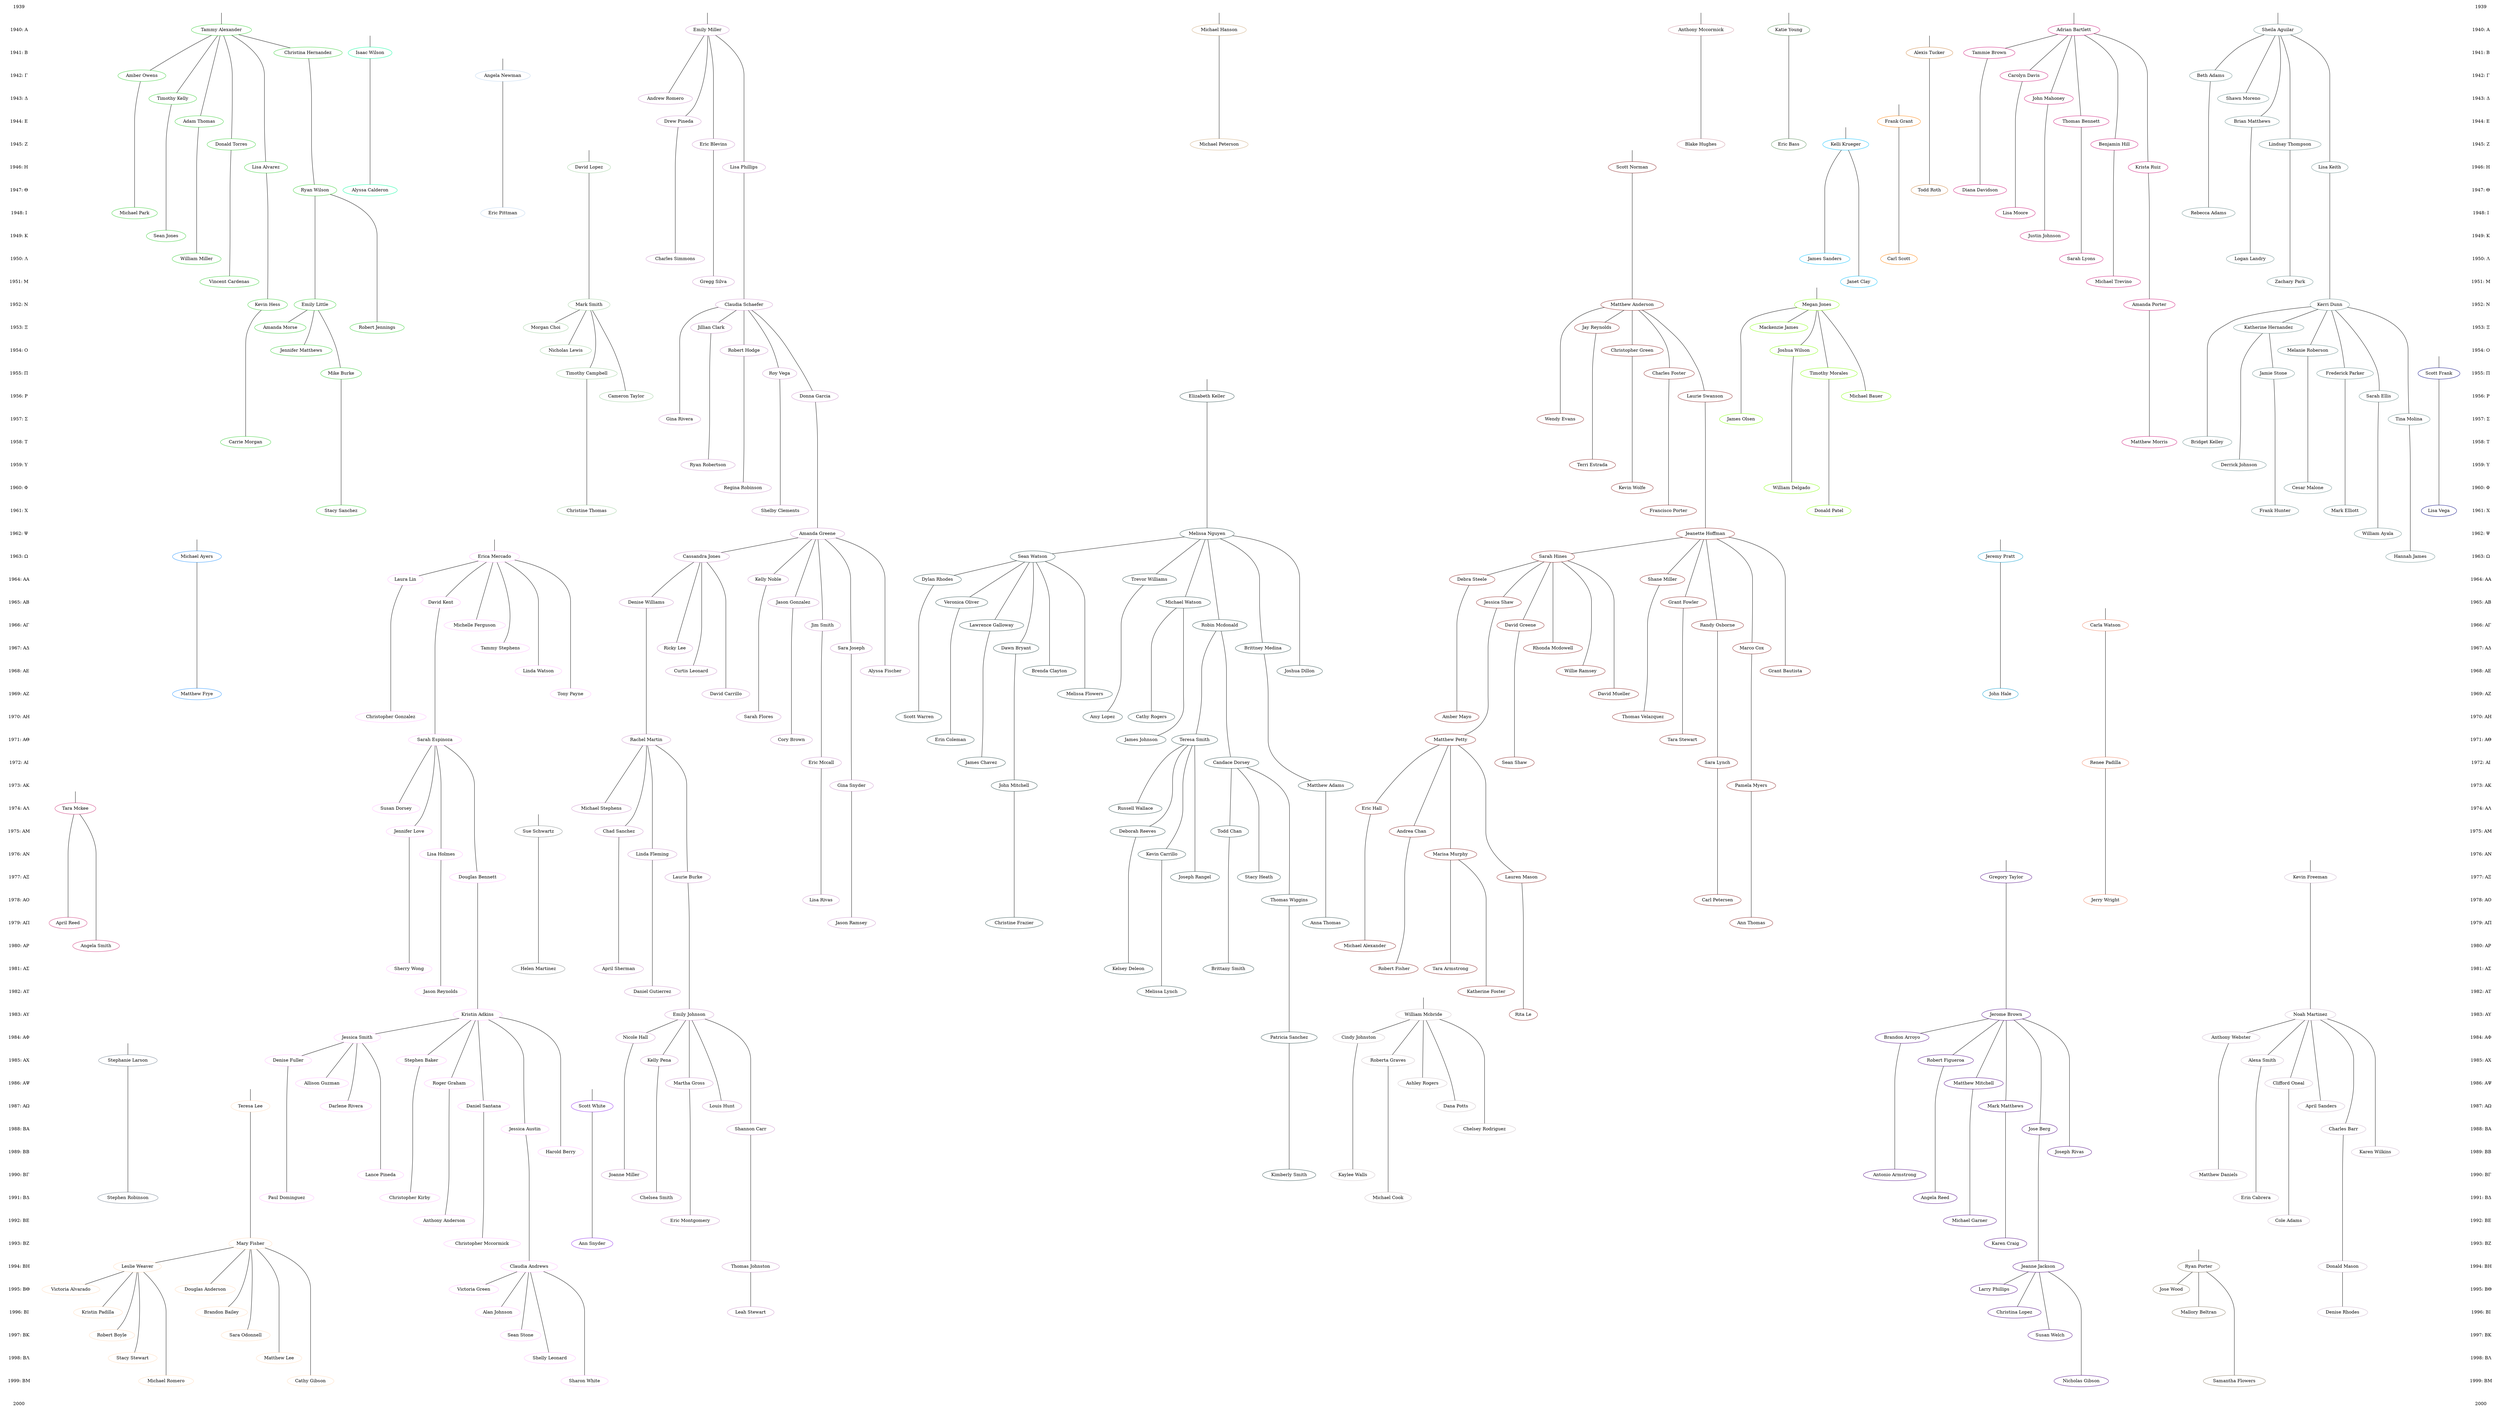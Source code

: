 digraph "family_tree" {
    edge [arrowhead="none"];
    subgraph "datesL" {
        node [color="none"];
        edge [style="invis"];
        "1939L" [label="1939"];
        "1940: ΑL" [label="1940: Α"];
        "1941: ΒL" [label="1941: Β"];
        "1942: ΓL" [label="1942: Γ"];
        "1943: ΔL" [label="1943: Δ"];
        "1944: ΕL" [label="1944: Ε"];
        "1945: ΖL" [label="1945: Ζ"];
        "1946: ΗL" [label="1946: Η"];
        "1947: ΘL" [label="1947: Θ"];
        "1948: ΙL" [label="1948: Ι"];
        "1949: ΚL" [label="1949: Κ"];
        "1950: ΛL" [label="1950: Λ"];
        "1951: ΜL" [label="1951: Μ"];
        "1952: ΝL" [label="1952: Ν"];
        "1953: ΞL" [label="1953: Ξ"];
        "1954: ΟL" [label="1954: Ο"];
        "1955: ΠL" [label="1955: Π"];
        "1956: ΡL" [label="1956: Ρ"];
        "1957: ΣL" [label="1957: Σ"];
        "1958: ΤL" [label="1958: Τ"];
        "1959: ΥL" [label="1959: Υ"];
        "1960: ΦL" [label="1960: Φ"];
        "1961: ΧL" [label="1961: Χ"];
        "1962: ΨL" [label="1962: Ψ"];
        "1963: ΩL" [label="1963: Ω"];
        "1964: ΑΑL" [label="1964: ΑΑ"];
        "1965: ΑΒL" [label="1965: ΑΒ"];
        "1966: ΑΓL" [label="1966: ΑΓ"];
        "1967: ΑΔL" [label="1967: ΑΔ"];
        "1968: ΑΕL" [label="1968: ΑΕ"];
        "1969: ΑΖL" [label="1969: ΑΖ"];
        "1970: ΑΗL" [label="1970: ΑΗ"];
        "1971: ΑΘL" [label="1971: ΑΘ"];
        "1972: ΑΙL" [label="1972: ΑΙ"];
        "1973: ΑΚL" [label="1973: ΑΚ"];
        "1974: ΑΛL" [label="1974: ΑΛ"];
        "1975: ΑΜL" [label="1975: ΑΜ"];
        "1976: ΑΝL" [label="1976: ΑΝ"];
        "1977: ΑΞL" [label="1977: ΑΞ"];
        "1978: ΑΟL" [label="1978: ΑΟ"];
        "1979: ΑΠL" [label="1979: ΑΠ"];
        "1980: ΑΡL" [label="1980: ΑΡ"];
        "1981: ΑΣL" [label="1981: ΑΣ"];
        "1982: ΑΤL" [label="1982: ΑΤ"];
        "1983: ΑΥL" [label="1983: ΑΥ"];
        "1984: ΑΦL" [label="1984: ΑΦ"];
        "1985: ΑΧL" [label="1985: ΑΧ"];
        "1986: ΑΨL" [label="1986: ΑΨ"];
        "1987: ΑΩL" [label="1987: ΑΩ"];
        "1988: ΒΑL" [label="1988: ΒΑ"];
        "1989: ΒΒL" [label="1989: ΒΒ"];
        "1990: ΒΓL" [label="1990: ΒΓ"];
        "1991: ΒΔL" [label="1991: ΒΔ"];
        "1992: ΒΕL" [label="1992: ΒΕ"];
        "1993: ΒΖL" [label="1993: ΒΖ"];
        "1994: ΒΗL" [label="1994: ΒΗ"];
        "1995: ΒΘL" [label="1995: ΒΘ"];
        "1996: ΒΙL" [label="1996: ΒΙ"];
        "1997: ΒΚL" [label="1997: ΒΚ"];
        "1998: ΒΛL" [label="1998: ΒΛ"];
        "1999: ΒΜL" [label="1999: ΒΜ"];
        "2000L" [label="2000"];
        "1939L" -> "1940: ΑL";
        "1940: ΑL" -> "1941: ΒL";
        "1941: ΒL" -> "1942: ΓL";
        "1942: ΓL" -> "1943: ΔL";
        "1943: ΔL" -> "1944: ΕL";
        "1944: ΕL" -> "1945: ΖL";
        "1945: ΖL" -> "1946: ΗL";
        "1946: ΗL" -> "1947: ΘL";
        "1947: ΘL" -> "1948: ΙL";
        "1948: ΙL" -> "1949: ΚL";
        "1949: ΚL" -> "1950: ΛL";
        "1950: ΛL" -> "1951: ΜL";
        "1951: ΜL" -> "1952: ΝL";
        "1952: ΝL" -> "1953: ΞL";
        "1953: ΞL" -> "1954: ΟL";
        "1954: ΟL" -> "1955: ΠL";
        "1955: ΠL" -> "1956: ΡL";
        "1956: ΡL" -> "1957: ΣL";
        "1957: ΣL" -> "1958: ΤL";
        "1958: ΤL" -> "1959: ΥL";
        "1959: ΥL" -> "1960: ΦL";
        "1960: ΦL" -> "1961: ΧL";
        "1961: ΧL" -> "1962: ΨL";
        "1962: ΨL" -> "1963: ΩL";
        "1963: ΩL" -> "1964: ΑΑL";
        "1964: ΑΑL" -> "1965: ΑΒL";
        "1965: ΑΒL" -> "1966: ΑΓL";
        "1966: ΑΓL" -> "1967: ΑΔL";
        "1967: ΑΔL" -> "1968: ΑΕL";
        "1968: ΑΕL" -> "1969: ΑΖL";
        "1969: ΑΖL" -> "1970: ΑΗL";
        "1970: ΑΗL" -> "1971: ΑΘL";
        "1971: ΑΘL" -> "1972: ΑΙL";
        "1972: ΑΙL" -> "1973: ΑΚL";
        "1973: ΑΚL" -> "1974: ΑΛL";
        "1974: ΑΛL" -> "1975: ΑΜL";
        "1975: ΑΜL" -> "1976: ΑΝL";
        "1976: ΑΝL" -> "1977: ΑΞL";
        "1977: ΑΞL" -> "1978: ΑΟL";
        "1978: ΑΟL" -> "1979: ΑΠL";
        "1979: ΑΠL" -> "1980: ΑΡL";
        "1980: ΑΡL" -> "1981: ΑΣL";
        "1981: ΑΣL" -> "1982: ΑΤL";
        "1982: ΑΤL" -> "1983: ΑΥL";
        "1983: ΑΥL" -> "1984: ΑΦL";
        "1984: ΑΦL" -> "1985: ΑΧL";
        "1985: ΑΧL" -> "1986: ΑΨL";
        "1986: ΑΨL" -> "1987: ΑΩL";
        "1987: ΑΩL" -> "1988: ΒΑL";
        "1988: ΒΑL" -> "1989: ΒΒL";
        "1989: ΒΒL" -> "1990: ΒΓL";
        "1990: ΒΓL" -> "1991: ΒΔL";
        "1991: ΒΔL" -> "1992: ΒΕL";
        "1992: ΒΕL" -> "1993: ΒΖL";
        "1993: ΒΖL" -> "1994: ΒΗL";
        "1994: ΒΗL" -> "1995: ΒΘL";
        "1995: ΒΘL" -> "1996: ΒΙL";
        "1996: ΒΙL" -> "1997: ΒΚL";
        "1997: ΒΚL" -> "1998: ΒΛL";
        "1998: ΒΛL" -> "1999: ΒΜL";
        "1999: ΒΜL" -> "2000L";
    }
    subgraph "members" {
        "206" [color="violetred3",label="Tara Mckee"];
        "206 Parent" [style="invis"];
        "238" [color="violetred3",label="April Reed"];
        "240" [color="violetred3",label="Angela Smith"];
        "271" [color="slategray",label="Stephanie Larson"];
        "271 Parent" [style="invis"];
        "310" [color="slategray",label="Stephen Robinson"];
        "285" [color="peachpuff",label="Teresa Lee"];
        "285 Parent" [style="invis"];
        "320" [color="peachpuff",label="Mary Fisher"];
        "321" [color="peachpuff",label="Leslie Weaver"];
        "328" [color="peachpuff",label="Douglas Anderson"];
        "329" [color="peachpuff",label="Victoria Alvarado"];
        "335" [color="peachpuff",label="Brandon Bailey"];
        "336" [color="peachpuff",label="Kristin Padilla"];
        "342" [color="peachpuff",label="Sara Odonnell"];
        "343" [color="peachpuff",label="Robert Boyle"];
        "346" [color="peachpuff",label="Matthew Lee"];
        "347" [color="peachpuff",label="Stacy Stewart"];
        "352" [color="peachpuff",label="Cathy Gibson"];
        "353" [color="peachpuff",label="Michael Romero"];
        "1" [color="limegreen",label="Tammy Alexander"];
        "1 Parent" [style="invis"];
        "105" [color="limegreen",label="Carrie Morgan"];
        "12" [color="limegreen",label="Amber Owens"];
        "125" [color="limegreen",label="Stacy Sanchez"];
        "16" [color="limegreen",label="Timothy Kelly"];
        "20" [color="limegreen",label="Adam Thomas"];
        "26" [color="limegreen",label="Donald Torres"];
        "33" [color="limegreen",label="Lisa Alvarez"];
        "39" [color="limegreen",label="Ryan Wilson"];
        "43" [color="limegreen",label="Michael Park"];
        "48" [color="limegreen",label="Sean Jones"];
        "51" [color="limegreen",label="William Miller"];
        "58" [color="limegreen",label="Vincent Cardenas"];
        "62" [color="limegreen",label="Kevin Hess"];
        "69" [color="limegreen",label="Emily Little"];
        "75" [color="limegreen",label="Amanda Morse"];
        "76" [color="limegreen",label="Robert Jennings"];
        "8" [color="limegreen",label="Christina Hernandez"];
        "82" [color="limegreen",label="Jennifer Matthews"];
        "90" [color="limegreen",label="Mike Burke"];
        "136" [color="dodgerblue1",label="Michael Ayers"];
        "136 Parent" [style="invis"];
        "178" [color="dodgerblue1",label="Matthew Frye"];
        "40" [color="mediumspringgreen",label="Alyssa Calderon"];
        "9" [color="mediumspringgreen",label="Isaac Wilson"];
        "9 Parent" [style="invis"];
        "15" [color="slategray2",label="Angela Newman"];
        "15 Parent" [style="invis"];
        "46" [color="slategray2",label="Eric Pittman"];
        "133" [color="plum1",label="Erica Mercado"];
        "133 Parent" [style="invis"];
        "143" [color="plum1",label="Laura Lin"];
        "149" [color="plum1",label="David Kent"];
        "157" [color="plum1",label="Michelle Ferguson"];
        "163" [color="plum1",label="Tammy Stephens"];
        "171" [color="plum1",label="Linda Watson"];
        "175" [color="plum1",label="Tony Payne"];
        "185" [color="plum1",label="Christopher Gonzalez"];
        "193" [color="plum1",label="Sarah Espinoza"];
        "208" [color="plum1",label="Susan Dorsey"];
        "212" [color="plum1",label="Jennifer Love"];
        "218" [color="plum1",label="Lisa Holmes"];
        "222" [color="plum1",label="Douglas Bennett"];
        "244" [color="plum1",label="Sherry Wong"];
        "252" [color="plum1",label="Jason Reynolds"];
        "256" [color="plum1",label="Kristin Adkins"];
        "261" [color="plum1",label="Jessica Smith"];
        "267" [color="plum1",label="Stephen Baker"];
        "273" [color="plum1",label="Denise Fuller"];
        "275" [color="plum1",label="Roger Graham"];
        "280" [color="plum1",label="Allison Guzman"];
        "283" [color="plum1",label="Daniel Santana"];
        "289" [color="plum1",label="Darlene Rivera"];
        "290" [color="plum1",label="Jessica Austin"];
        "297" [color="plum1",label="Harold Berry"];
        "300" [color="plum1",label="Lance Pineda"];
        "306" [color="plum1",label="Christopher Kirby"];
        "312" [color="plum1",label="Paul Dominguez"];
        "313" [color="plum1",label="Anthony Anderson"];
        "318" [color="plum1",label="Christopher Mccormick"];
        "322" [color="plum1",label="Claudia Andrews"];
        "330" [color="plum1",label="Victoria Green"];
        "337" [color="plum1",label="Alan Johnson"];
        "344" [color="plum1",label="Sean Stone"];
        "350" [color="plum1",label="Shelly Leonard"];
        "354" [color="plum1",label="Sharon White"];
        "216" [color="azure4",label="Sue Schwartz"];
        "216 Parent" [style="invis"];
        "249" [color="azure4",label="Helen Martinez"];
        "282" [color="purple2",label="Scott White"];
        "282 Parent" [style="invis"];
        "317" [color="purple2",label="Ann Snyder"];
        "124" [color="darkseagreen3",label="Christine Thomas"];
        "38" [color="darkseagreen3",label="David Lopez"];
        "38 Parent" [style="invis"];
        "68" [color="darkseagreen3",label="Mark Smith"];
        "74" [color="darkseagreen3",label="Morgan Choi"];
        "81" [color="darkseagreen3",label="Nicholas Lewis"];
        "89" [color="darkseagreen3",label="Timothy Campbell"];
        "97" [color="darkseagreen3",label="Cameron Taylor"];
        "101" [color="plum3",label="Gina Rivera"];
        "114" [color="plum3",label="Ryan Robertson"];
        "117" [color="plum3",label="Regina Robinson"];
        "122" [color="plum3",label="Shelby Clements"];
        "130" [color="plum3",label="Amanda Greene"];
        "134" [color="plum3",label="Cassandra Jones"];
        "140" [color="plum3",label="Kelly Noble"];
        "146" [color="plum3",label="Jason Gonzalez"];
        "150" [color="plum3",label="Denise Williams"];
        "154" [color="plum3",label="Jim Smith"];
        "160" [color="plum3",label="Sara Joseph"];
        "164" [color="plum3",label="Ricky Lee"];
        "168" [color="plum3",label="Alyssa Fischer"];
        "172" [color="plum3",label="Curtis Leonard"];
        "176" [color="plum3",label="David Carrillo"];
        "182" [color="plum3",label="Sarah Flores"];
        "19" [color="plum3",label="Andrew Romero"];
        "190" [color="plum3",label="Cory Brown"];
        "194" [color="plum3",label="Rachel Martin"];
        "199" [color="plum3",label="Eric Mccall"];
        "204" [color="plum3",label="Gina Snyder"];
        "209" [color="plum3",label="Michael Stephens"];
        "213" [color="plum3",label="Chad Sanchez"];
        "219" [color="plum3",label="Linda Fleming"];
        "225" [color="plum3",label="Laurie Burke"];
        "232" [color="plum3",label="Lisa Rivas"];
        "236" [color="plum3",label="Jason Ramsey"];
        "24" [color="plum3",label="Drew Pineda"];
        "245" [color="plum3",label="April Sherman"];
        "253" [color="plum3",label="Daniel Gutierrez"];
        "259" [color="plum3",label="Emily Johnson"];
        "264" [color="plum3",label="Nicole Hall"];
        "270" [color="plum3",label="Kelly Pena"];
        "278" [color="plum3",label="Martha Gross"];
        "287" [color="plum3",label="Louis Hunt"];
        "29" [color="plum3",label="Eric Blevins"];
        "293" [color="plum3",label="Shannon Carr"];
        "303" [color="plum3",label="Joanne Miller"];
        "309" [color="plum3",label="Chelsea Smith"];
        "316" [color="plum3",label="Eric Montgomery"];
        "326" [color="plum3",label="Thomas Johnston"];
        "341" [color="plum3",label="Leah Stewart"];
        "37" [color="plum3",label="Lisa Phillips"];
        "4" [color="plum3",label="Emily Miller"];
        "4 Parent" [style="invis"];
        "55" [color="plum3",label="Charles Simmons"];
        "61" [color="plum3",label="Gregg Silva"];
        "66" [color="plum3",label="Claudia Schaefer"];
        "72" [color="plum3",label="Jillian Clark"];
        "79" [color="plum3",label="Robert Hodge"];
        "87" [color="plum3",label="Roy Vega"];
        "95" [color="plum3",label="Donna Garcia"];
        "128" [color="darkslategray",label="Melissa Nguyen"];
        "131" [color="darkslategray",label="Sean Watson"];
        "138" [color="darkslategray",label="Trevor Williams"];
        "141" [color="darkslategray",label="Dylan Rhodes"];
        "144" [color="darkslategray",label="Michael Watson"];
        "147" [color="darkslategray",label="Veronica Oliver"];
        "151" [color="darkslategray",label="Robin Mcdonald"];
        "155" [color="darkslategray",label="Lawrence Galloway"];
        "158" [color="darkslategray",label="Brittney Medina"];
        "161" [color="darkslategray",label="Dawn Bryant"];
        "165" [color="darkslategray",label="Joshua Dillon"];
        "169" [color="darkslategray",label="Brenda Clayton"];
        "173" [color="darkslategray",label="Melissa Flowers"];
        "180" [color="darkslategray",label="Amy Lopez"];
        "183" [color="darkslategray",label="Scott Warren"];
        "186" [color="darkslategray",label="Cathy Rogers"];
        "188" [color="darkslategray",label="James Johnson"];
        "191" [color="darkslategray",label="Erin Coleman"];
        "195" [color="darkslategray",label="Teresa Smith"];
        "196" [color="darkslategray",label="Candace Dorsey"];
        "200" [color="darkslategray",label="James Chavez"];
        "202" [color="darkslategray",label="Matthew Adams"];
        "205" [color="darkslategray",label="John Mitchell"];
        "210" [color="darkslategray",label="Russell Wallace"];
        "214" [color="darkslategray",label="Deborah Reeves"];
        "215" [color="darkslategray",label="Todd Chan"];
        "220" [color="darkslategray",label="Kevin Carrillo"];
        "226" [color="darkslategray",label="Joseph Rangel"];
        "227" [color="darkslategray",label="Stacy Heath"];
        "228" [color="darkslategray",label="Thomas Wiggins"];
        "233" [color="darkslategray",label="Anna Thomas"];
        "237" [color="darkslategray",label="Christine Frazier"];
        "246" [color="darkslategray",label="Kelsey Deleon"];
        "248" [color="darkslategray",label="Brittany Smith"];
        "254" [color="darkslategray",label="Melissa Lynch"];
        "266" [color="darkslategray",label="Patricia Sanchez"];
        "305" [color="darkslategray",label="Kimberly Smith"];
        "93" [color="darkslategray",label="Elizabeth Keller"];
        "93 Parent" [style="invis"];
        "260" [color="lavenderblush3",label="William Mcbride"];
        "260 Parent" [style="invis"];
        "265" [color="lavenderblush3",label="Cindy Johnston"];
        "272" [color="lavenderblush3",label="Roberta Graves"];
        "279" [color="lavenderblush3",label="Ashley Rogers"];
        "288" [color="lavenderblush3",label="Dana Potts"];
        "295" [color="lavenderblush3",label="Chelsey Rodriguez"];
        "304" [color="lavenderblush3",label="Kaylee Walls"];
        "311" [color="lavenderblush3",label="Michael Cook"];
        "32" [color="burlywood3",label="Michael Peterson"];
        "7" [color="burlywood3",label="Michael Hanson"];
        "7 Parent" [style="invis"];
        "100" [color="brown4",label="Wendy Evans"];
        "112" [color="brown4",label="Terri Estrada"];
        "116" [color="brown4",label="Kevin Wolfe"];
        "121" [color="brown4",label="Francisco Porter"];
        "129" [color="brown4",label="Jeanette Hoffman"];
        "132" [color="brown4",label="Sarah Hines"];
        "139" [color="brown4",label="Shane Miller"];
        "142" [color="brown4",label="Debra Steele"];
        "145" [color="brown4",label="Grant Fowler"];
        "148" [color="brown4",label="Jessica Shaw"];
        "153" [color="brown4",label="Randy Osborne"];
        "156" [color="brown4",label="David Greene"];
        "159" [color="brown4",label="Marco Cox"];
        "162" [color="brown4",label="Rhonda Mcdowell"];
        "166" [color="brown4",label="Grant Bautista"];
        "170" [color="brown4",label="Willie Ramsey"];
        "174" [color="brown4",label="David Mueller"];
        "181" [color="brown4",label="Thomas Velazquez"];
        "184" [color="brown4",label="Amber Mayo"];
        "189" [color="brown4",label="Tara Stewart"];
        "192" [color="brown4",label="Matthew Petty"];
        "198" [color="brown4",label="Sara Lynch"];
        "201" [color="brown4",label="Sean Shaw"];
        "203" [color="brown4",label="Pamela Myers"];
        "207" [color="brown4",label="Eric Hall"];
        "211" [color="brown4",label="Andrea Chan"];
        "217" [color="brown4",label="Marisa Murphy"];
        "221" [color="brown4",label="Lauren Mason"];
        "231" [color="brown4",label="Carl Petersen"];
        "235" [color="brown4",label="Ann Thomas"];
        "241" [color="brown4",label="Michael Alexander"];
        "243" [color="brown4",label="Robert Fisher"];
        "250" [color="brown4",label="Tara Armstrong"];
        "251" [color="brown4",label="Katherine Foster"];
        "255" [color="brown4",label="Rita Le"];
        "36" [color="brown4",label="Scott Norman"];
        "36 Parent" [style="invis"];
        "65" [color="brown4",label="Matthew Anderson"];
        "71" [color="brown4",label="Jay Reynolds"];
        "78" [color="brown4",label="Christopher Green"];
        "86" [color="brown4",label="Charles Foster"];
        "94" [color="brown4",label="Laurie Swanson"];
        "103" [color="chartreuse1",label="James Olsen"];
        "118" [color="chartreuse1",label="William Delgado"];
        "123" [color="chartreuse1",label="Donald Patel"];
        "67" [color="chartreuse1",label="Megan Jones"];
        "67 Parent" [style="invis"];
        "73" [color="chartreuse1",label="Mackenzie James"];
        "80" [color="chartreuse1",label="Joshua Wilson"];
        "88" [color="chartreuse1",label="Timothy Morales"];
        "96" [color="chartreuse1",label="Michael Bauer"];
        "31" [color="pink3",label="Blake Hughes"];
        "6" [color="pink3",label="Anthony Mccormick"];
        "6 Parent" [style="invis"];
        "223" [color="indigo",label="Gregory Taylor"];
        "223 Parent" [style="invis"];
        "257" [color="indigo",label="Jerome Brown"];
        "262" [color="indigo",label="Brandon Arroyo"];
        "268" [color="indigo",label="Robert Figueroa"];
        "276" [color="indigo",label="Matthew Mitchell"];
        "284" [color="indigo",label="Mark Matthews"];
        "291" [color="indigo",label="Jose Berg"];
        "298" [color="indigo",label="Joseph Rivas"];
        "301" [color="indigo",label="Antonio Armstrong"];
        "307" [color="indigo",label="Angela Reed"];
        "314" [color="indigo",label="Michael Garner"];
        "319" [color="indigo",label="Karen Craig"];
        "323" [color="indigo",label="Jeanne Jackson"];
        "331" [color="indigo",label="Larry Phillips"];
        "338" [color="indigo",label="Christina Lopez"];
        "345" [color="indigo",label="Susan Welch"];
        "355" [color="indigo",label="Nicholas Gibson"];
        "30" [color="palegreen4",label="Eric Bass"];
        "5" [color="palegreen4",label="Katie Young"];
        "5 Parent" [style="invis"];
        "25" [color="deepskyblue1",label="Kelli Krueger"];
        "25 Parent" [style="invis"];
        "56" [color="deepskyblue1",label="James Sanders"];
        "57" [color="deepskyblue1",label="Janet Clay"];
        "23" [color="darkorange1",label="Frank Grant"];
        "23 Parent" [style="invis"];
        "54" [color="darkorange1",label="Carl Scott"];
        "10" [color="tan3",label="Alexis Tucker"];
        "10 Parent" [style="invis"];
        "41" [color="tan3",label="Todd Roth"];
        "106" [color="deeppink3",label="Matthew Morris"];
        "11" [color="deeppink3",label="Tammie Brown"];
        "13" [color="deeppink3",label="Carolyn Davis"];
        "17" [color="deeppink3",label="John Mahoney"];
        "2" [color="deeppink3",label="Adrian Bartlett"];
        "2 Parent" [style="invis"];
        "21" [color="deeppink3",label="Thomas Bennett"];
        "27" [color="deeppink3",label="Benjamin Hill"];
        "34" [color="deeppink3",label="Krista Ruiz"];
        "42" [color="deeppink3",label="Diana Davidson"];
        "44" [color="deeppink3",label="Lisa Moore"];
        "50" [color="deeppink3",label="Justin Johnson"];
        "52" [color="deeppink3",label="Sarah Lyons"];
        "59" [color="deeppink3",label="Michael Trevino"];
        "63" [color="deeppink3",label="Amanda Porter"];
        "324" [color="wheat4",label="Ryan Porter"];
        "324 Parent" [style="invis"];
        "334" [color="wheat4",label="Jose Wood"];
        "339" [color="wheat4",label="Mallory Beltran"];
        "356" [color="wheat4",label="Samantha Flowers"];
        "135" [color="deepskyblue3",label="Jeremy Pratt"];
        "135 Parent" [style="invis"];
        "177" [color="deepskyblue3",label="John Hale"];
        "108" [color="paleturquoise4",label="Bridget Kelley"];
        "110" [color="paleturquoise4",label="Derrick Johnson"];
        "115" [color="paleturquoise4",label="Cesar Malone"];
        "120" [color="paleturquoise4",label="Mark Elliott"];
        "126" [color="paleturquoise4",label="Frank Hunter"];
        "127" [color="paleturquoise4",label="William Ayala"];
        "137" [color="paleturquoise4",label="Hannah James"];
        "14" [color="paleturquoise4",label="Beth Adams"];
        "18" [color="paleturquoise4",label="Shawn Moreno"];
        "22" [color="paleturquoise4",label="Brian Matthews"];
        "28" [color="paleturquoise4",label="Lindsay Thompson"];
        "3" [color="paleturquoise4",label="Sheila Aguilar"];
        "3 Parent" [style="invis"];
        "35" [color="paleturquoise4",label="Lisa Keith"];
        "45" [color="paleturquoise4",label="Rebecca Adams"];
        "53" [color="paleturquoise4",label="Logan Landry"];
        "60" [color="paleturquoise4",label="Zachary Park"];
        "64" [color="paleturquoise4",label="Kerri Dunn"];
        "70" [color="paleturquoise4",label="Katherine Hernandez"];
        "77" [color="paleturquoise4",label="Melanie Roberson"];
        "85" [color="paleturquoise4",label="Frederick Parker"];
        "91" [color="paleturquoise4",label="Jamie Stone"];
        "92" [color="paleturquoise4",label="Sarah Ellis"];
        "99" [color="paleturquoise4",label="Tina Molina"];
        "152" [color="salmon2",label="Carla Watson"];
        "152 Parent" [style="invis"];
        "197" [color="salmon2",label="Renee Padilla"];
        "230" [color="salmon2",label="Jerry Wright"];
        "224" [color="thistle3",label="Kevin Freeman"];
        "224 Parent" [style="invis"];
        "258" [color="thistle3",label="Noah Martinez"];
        "263" [color="thistle3",label="Anthony Webster"];
        "269" [color="thistle3",label="Alexa Smith"];
        "277" [color="thistle3",label="Clifford Oneal"];
        "286" [color="thistle3",label="April Sanders"];
        "292" [color="thistle3",label="Charles Barr"];
        "299" [color="thistle3",label="Karen Wilkins"];
        "302" [color="thistle3",label="Matthew Daniels"];
        "308" [color="thistle3",label="Erin Cabrera"];
        "315" [color="thistle3",label="Cole Adams"];
        "325" [color="thistle3",label="Donald Mason"];
        "340" [color="thistle3",label="Denise Rhodes"];
        "119" [color="navy",label="Lisa Vega"];
        "84" [color="navy",label="Scott Frank"];
        "84 Parent" [style="invis"];
        "1" -> "12";
        "1" -> "16";
        "1" -> "20";
        "1" -> "26";
        "1" -> "33";
        "1" -> "8";
        "1 Parent" -> "1";
        "10" -> "41";
        "10 Parent" -> "10";
        "11" -> "42";
        "12" -> "43";
        "128" -> "131";
        "128" -> "138";
        "128" -> "144";
        "128" -> "151";
        "128" -> "158";
        "128" -> "165";
        "129" -> "132";
        "129" -> "139";
        "129" -> "145";
        "129" -> "153";
        "129" -> "159";
        "129" -> "166";
        "13" -> "44";
        "130" -> "134";
        "130" -> "140";
        "130" -> "146";
        "130" -> "154";
        "130" -> "160";
        "130" -> "168";
        "131" -> "141";
        "131" -> "147";
        "131" -> "155";
        "131" -> "161";
        "131" -> "169";
        "131" -> "173";
        "132" -> "142";
        "132" -> "148";
        "132" -> "156";
        "132" -> "162";
        "132" -> "170";
        "132" -> "174";
        "133" -> "143";
        "133" -> "149";
        "133" -> "157";
        "133" -> "163";
        "133" -> "171";
        "133" -> "175";
        "133 Parent" -> "133";
        "134" -> "150";
        "134" -> "164";
        "134" -> "172";
        "134" -> "176";
        "135" -> "177";
        "135 Parent" -> "135";
        "136" -> "178";
        "136 Parent" -> "136";
        "138" -> "180";
        "139" -> "181";
        "14" -> "45";
        "140" -> "182";
        "141" -> "183";
        "142" -> "184";
        "143" -> "185";
        "144" -> "186";
        "144" -> "188";
        "145" -> "189";
        "146" -> "190";
        "147" -> "191";
        "148" -> "192";
        "149" -> "193";
        "15" -> "46";
        "15 Parent" -> "15";
        "150" -> "194";
        "151" -> "195";
        "151" -> "196";
        "152" -> "197";
        "152 Parent" -> "152";
        "153" -> "198";
        "154" -> "199";
        "155" -> "200";
        "156" -> "201";
        "158" -> "202";
        "159" -> "203";
        "16" -> "48";
        "160" -> "204";
        "161" -> "205";
        "17" -> "50";
        "192" -> "207";
        "192" -> "211";
        "192" -> "217";
        "192" -> "221";
        "193" -> "208";
        "193" -> "212";
        "193" -> "218";
        "193" -> "222";
        "194" -> "209";
        "194" -> "213";
        "194" -> "219";
        "194" -> "225";
        "195" -> "210";
        "195" -> "214";
        "195" -> "220";
        "195" -> "226";
        "196" -> "215";
        "196" -> "227";
        "196" -> "228";
        "197" -> "230";
        "198" -> "231";
        "199" -> "232";
        "2" -> "11";
        "2" -> "13";
        "2" -> "17";
        "2" -> "21";
        "2" -> "27";
        "2" -> "34";
        "2 Parent" -> "2";
        "20" -> "51";
        "202" -> "233";
        "203" -> "235";
        "204" -> "236";
        "205" -> "237";
        "206" -> "238";
        "206" -> "240";
        "206 Parent" -> "206";
        "207" -> "241";
        "21" -> "52";
        "211" -> "243";
        "212" -> "244";
        "213" -> "245";
        "214" -> "246";
        "215" -> "248";
        "216" -> "249";
        "216 Parent" -> "216";
        "217" -> "250";
        "217" -> "251";
        "218" -> "252";
        "219" -> "253";
        "22" -> "53";
        "220" -> "254";
        "221" -> "255";
        "222" -> "256";
        "223" -> "257";
        "223 Parent" -> "223";
        "224" -> "258";
        "224 Parent" -> "224";
        "225" -> "259";
        "228" -> "266";
        "23" -> "54";
        "23 Parent" -> "23";
        "24" -> "55";
        "25" -> "56";
        "25" -> "57";
        "25 Parent" -> "25";
        "256" -> "261";
        "256" -> "267";
        "256" -> "275";
        "256" -> "283";
        "256" -> "290";
        "256" -> "297";
        "257" -> "262";
        "257" -> "268";
        "257" -> "276";
        "257" -> "284";
        "257" -> "291";
        "257" -> "298";
        "258" -> "263";
        "258" -> "269";
        "258" -> "277";
        "258" -> "286";
        "258" -> "292";
        "258" -> "299";
        "259" -> "264";
        "259" -> "270";
        "259" -> "278";
        "259" -> "287";
        "259" -> "293";
        "26" -> "58";
        "260" -> "265";
        "260" -> "272";
        "260" -> "279";
        "260" -> "288";
        "260" -> "295";
        "260 Parent" -> "260";
        "261" -> "273";
        "261" -> "280";
        "261" -> "289";
        "261" -> "300";
        "262" -> "301";
        "263" -> "302";
        "264" -> "303";
        "265" -> "304";
        "266" -> "305";
        "267" -> "306";
        "268" -> "307";
        "269" -> "308";
        "27" -> "59";
        "270" -> "309";
        "271" -> "310";
        "271 Parent" -> "271";
        "272" -> "311";
        "273" -> "312";
        "275" -> "313";
        "276" -> "314";
        "277" -> "315";
        "278" -> "316";
        "28" -> "60";
        "282" -> "317";
        "282 Parent" -> "282";
        "283" -> "318";
        "284" -> "319";
        "285" -> "320";
        "285 Parent" -> "285";
        "29" -> "61";
        "290" -> "322";
        "291" -> "323";
        "292" -> "325";
        "293" -> "326";
        "3" -> "14";
        "3" -> "18";
        "3" -> "22";
        "3" -> "28";
        "3" -> "35";
        "3 Parent" -> "3";
        "320" -> "321";
        "320" -> "328";
        "320" -> "335";
        "320" -> "342";
        "320" -> "346";
        "320" -> "352";
        "321" -> "329";
        "321" -> "336";
        "321" -> "343";
        "321" -> "347";
        "321" -> "353";
        "322" -> "330";
        "322" -> "337";
        "322" -> "344";
        "322" -> "350";
        "322" -> "354";
        "323" -> "331";
        "323" -> "338";
        "323" -> "345";
        "323" -> "355";
        "324" -> "334";
        "324" -> "339";
        "324" -> "356";
        "324 Parent" -> "324";
        "325" -> "340";
        "326" -> "341";
        "33" -> "62";
        "34" -> "63";
        "35" -> "64";
        "36" -> "65";
        "36 Parent" -> "36";
        "37" -> "66";
        "38" -> "68";
        "38 Parent" -> "38";
        "39" -> "69";
        "39" -> "76";
        "4" -> "19";
        "4" -> "24";
        "4" -> "29";
        "4" -> "37";
        "4 Parent" -> "4";
        "5" -> "30";
        "5 Parent" -> "5";
        "6" -> "31";
        "6 Parent" -> "6";
        "62" -> "105";
        "63" -> "106";
        "64" -> "108";
        "64" -> "70";
        "64" -> "77";
        "64" -> "85";
        "64" -> "92";
        "64" -> "99";
        "65" -> "100";
        "65" -> "71";
        "65" -> "78";
        "65" -> "86";
        "65" -> "94";
        "66" -> "101";
        "66" -> "72";
        "66" -> "79";
        "66" -> "87";
        "66" -> "95";
        "67" -> "103";
        "67" -> "73";
        "67" -> "80";
        "67" -> "88";
        "67" -> "96";
        "67 Parent" -> "67";
        "68" -> "74";
        "68" -> "81";
        "68" -> "89";
        "68" -> "97";
        "69" -> "75";
        "69" -> "82";
        "69" -> "90";
        "7" -> "32";
        "7 Parent" -> "7";
        "70" -> "110";
        "70" -> "91";
        "71" -> "112";
        "72" -> "114";
        "77" -> "115";
        "78" -> "116";
        "79" -> "117";
        "8" -> "39";
        "80" -> "118";
        "84" -> "119";
        "84 Parent" -> "84";
        "85" -> "120";
        "86" -> "121";
        "87" -> "122";
        "88" -> "123";
        "89" -> "124";
        "9" -> "40";
        "9 Parent" -> "9";
        "90" -> "125";
        "91" -> "126";
        "92" -> "127";
        "93" -> "128";
        "93 Parent" -> "93";
        "94" -> "129";
        "95" -> "130";
        "99" -> "137";
    }
    subgraph "datesR" {
        node [color="none"];
        edge [style="invis"];
        "1939R" [label="1939"];
        "1940: ΑR" [label="1940: Α"];
        "1941: ΒR" [label="1941: Β"];
        "1942: ΓR" [label="1942: Γ"];
        "1943: ΔR" [label="1943: Δ"];
        "1944: ΕR" [label="1944: Ε"];
        "1945: ΖR" [label="1945: Ζ"];
        "1946: ΗR" [label="1946: Η"];
        "1947: ΘR" [label="1947: Θ"];
        "1948: ΙR" [label="1948: Ι"];
        "1949: ΚR" [label="1949: Κ"];
        "1950: ΛR" [label="1950: Λ"];
        "1951: ΜR" [label="1951: Μ"];
        "1952: ΝR" [label="1952: Ν"];
        "1953: ΞR" [label="1953: Ξ"];
        "1954: ΟR" [label="1954: Ο"];
        "1955: ΠR" [label="1955: Π"];
        "1956: ΡR" [label="1956: Ρ"];
        "1957: ΣR" [label="1957: Σ"];
        "1958: ΤR" [label="1958: Τ"];
        "1959: ΥR" [label="1959: Υ"];
        "1960: ΦR" [label="1960: Φ"];
        "1961: ΧR" [label="1961: Χ"];
        "1962: ΨR" [label="1962: Ψ"];
        "1963: ΩR" [label="1963: Ω"];
        "1964: ΑΑR" [label="1964: ΑΑ"];
        "1965: ΑΒR" [label="1965: ΑΒ"];
        "1966: ΑΓR" [label="1966: ΑΓ"];
        "1967: ΑΔR" [label="1967: ΑΔ"];
        "1968: ΑΕR" [label="1968: ΑΕ"];
        "1969: ΑΖR" [label="1969: ΑΖ"];
        "1970: ΑΗR" [label="1970: ΑΗ"];
        "1971: ΑΘR" [label="1971: ΑΘ"];
        "1972: ΑΙR" [label="1972: ΑΙ"];
        "1973: ΑΚR" [label="1973: ΑΚ"];
        "1974: ΑΛR" [label="1974: ΑΛ"];
        "1975: ΑΜR" [label="1975: ΑΜ"];
        "1976: ΑΝR" [label="1976: ΑΝ"];
        "1977: ΑΞR" [label="1977: ΑΞ"];
        "1978: ΑΟR" [label="1978: ΑΟ"];
        "1979: ΑΠR" [label="1979: ΑΠ"];
        "1980: ΑΡR" [label="1980: ΑΡ"];
        "1981: ΑΣR" [label="1981: ΑΣ"];
        "1982: ΑΤR" [label="1982: ΑΤ"];
        "1983: ΑΥR" [label="1983: ΑΥ"];
        "1984: ΑΦR" [label="1984: ΑΦ"];
        "1985: ΑΧR" [label="1985: ΑΧ"];
        "1986: ΑΨR" [label="1986: ΑΨ"];
        "1987: ΑΩR" [label="1987: ΑΩ"];
        "1988: ΒΑR" [label="1988: ΒΑ"];
        "1989: ΒΒR" [label="1989: ΒΒ"];
        "1990: ΒΓR" [label="1990: ΒΓ"];
        "1991: ΒΔR" [label="1991: ΒΔ"];
        "1992: ΒΕR" [label="1992: ΒΕ"];
        "1993: ΒΖR" [label="1993: ΒΖ"];
        "1994: ΒΗR" [label="1994: ΒΗ"];
        "1995: ΒΘR" [label="1995: ΒΘ"];
        "1996: ΒΙR" [label="1996: ΒΙ"];
        "1997: ΒΚR" [label="1997: ΒΚ"];
        "1998: ΒΛR" [label="1998: ΒΛ"];
        "1999: ΒΜR" [label="1999: ΒΜ"];
        "2000R" [label="2000"];
        "1939R" -> "1940: ΑR";
        "1940: ΑR" -> "1941: ΒR";
        "1941: ΒR" -> "1942: ΓR";
        "1942: ΓR" -> "1943: ΔR";
        "1943: ΔR" -> "1944: ΕR";
        "1944: ΕR" -> "1945: ΖR";
        "1945: ΖR" -> "1946: ΗR";
        "1946: ΗR" -> "1947: ΘR";
        "1947: ΘR" -> "1948: ΙR";
        "1948: ΙR" -> "1949: ΚR";
        "1949: ΚR" -> "1950: ΛR";
        "1950: ΛR" -> "1951: ΜR";
        "1951: ΜR" -> "1952: ΝR";
        "1952: ΝR" -> "1953: ΞR";
        "1953: ΞR" -> "1954: ΟR";
        "1954: ΟR" -> "1955: ΠR";
        "1955: ΠR" -> "1956: ΡR";
        "1956: ΡR" -> "1957: ΣR";
        "1957: ΣR" -> "1958: ΤR";
        "1958: ΤR" -> "1959: ΥR";
        "1959: ΥR" -> "1960: ΦR";
        "1960: ΦR" -> "1961: ΧR";
        "1961: ΧR" -> "1962: ΨR";
        "1962: ΨR" -> "1963: ΩR";
        "1963: ΩR" -> "1964: ΑΑR";
        "1964: ΑΑR" -> "1965: ΑΒR";
        "1965: ΑΒR" -> "1966: ΑΓR";
        "1966: ΑΓR" -> "1967: ΑΔR";
        "1967: ΑΔR" -> "1968: ΑΕR";
        "1968: ΑΕR" -> "1969: ΑΖR";
        "1969: ΑΖR" -> "1970: ΑΗR";
        "1970: ΑΗR" -> "1971: ΑΘR";
        "1971: ΑΘR" -> "1972: ΑΙR";
        "1972: ΑΙR" -> "1973: ΑΚR";
        "1973: ΑΚR" -> "1974: ΑΛR";
        "1974: ΑΛR" -> "1975: ΑΜR";
        "1975: ΑΜR" -> "1976: ΑΝR";
        "1976: ΑΝR" -> "1977: ΑΞR";
        "1977: ΑΞR" -> "1978: ΑΟR";
        "1978: ΑΟR" -> "1979: ΑΠR";
        "1979: ΑΠR" -> "1980: ΑΡR";
        "1980: ΑΡR" -> "1981: ΑΣR";
        "1981: ΑΣR" -> "1982: ΑΤR";
        "1982: ΑΤR" -> "1983: ΑΥR";
        "1983: ΑΥR" -> "1984: ΑΦR";
        "1984: ΑΦR" -> "1985: ΑΧR";
        "1985: ΑΧR" -> "1986: ΑΨR";
        "1986: ΑΨR" -> "1987: ΑΩR";
        "1987: ΑΩR" -> "1988: ΒΑR";
        "1988: ΒΑR" -> "1989: ΒΒR";
        "1989: ΒΒR" -> "1990: ΒΓR";
        "1990: ΒΓR" -> "1991: ΒΔR";
        "1991: ΒΔR" -> "1992: ΒΕR";
        "1992: ΒΕR" -> "1993: ΒΖR";
        "1993: ΒΖR" -> "1994: ΒΗR";
        "1994: ΒΗR" -> "1995: ΒΘR";
        "1995: ΒΘR" -> "1996: ΒΙR";
        "1996: ΒΙR" -> "1997: ΒΚR";
        "1997: ΒΚR" -> "1998: ΒΛR";
        "1998: ΒΛR" -> "1999: ΒΜR";
        "1999: ΒΜR" -> "2000R";
    }
    {rank=same "1 Parent" "1939L" "1939R" "2 Parent" "3 Parent" "4 Parent" "5 Parent" "6 Parent" "7 Parent"};
    {rank=same "1" "10 Parent" "1940: ΑL" "1940: ΑR" "2" "3" "4" "5" "6" "7" "9 Parent"};
    {rank=same "10" "11" "15 Parent" "1941: ΒL" "1941: ΒR" "8" "9"};
    {rank=same "12" "13" "14" "15" "1942: ΓL" "1942: ΓR"};
    {rank=same "16" "17" "18" "19" "1943: ΔL" "1943: ΔR" "23 Parent"};
    {rank=same "1944: ΕL" "1944: ΕR" "20" "21" "22" "23" "24" "25 Parent"};
    {rank=same "1945: ΖL" "1945: ΖR" "25" "26" "27" "28" "29" "30" "31" "32" "36 Parent" "38 Parent"};
    {rank=same "1946: ΗL" "1946: ΗR" "33" "34" "35" "36" "37" "38"};
    {rank=same "1947: ΘL" "1947: ΘR" "39" "40" "41" "42"};
    {rank=same "1948: ΙL" "1948: ΙR" "43" "44" "45" "46"};
    {rank=same "1949: ΚL" "1949: ΚR" "48" "50"};
    {rank=same "1950: ΛL" "1950: ΛR" "51" "52" "53" "54" "55" "56"};
    {rank=same "1951: ΜL" "1951: ΜR" "57" "58" "59" "60" "61" "67 Parent"};
    {rank=same "1952: ΝL" "1952: ΝR" "62" "63" "64" "65" "66" "67" "68" "69"};
    {rank=same "1953: ΞL" "1953: ΞR" "70" "71" "72" "73" "74" "75" "76"};
    {rank=same "1954: ΟL" "1954: ΟR" "77" "78" "79" "80" "81" "82" "84 Parent"};
    {rank=same "1955: ΠL" "1955: ΠR" "84" "85" "86" "87" "88" "89" "90" "91" "93 Parent"};
    {rank=same "1956: ΡL" "1956: ΡR" "92" "93" "94" "95" "96" "97"};
    {rank=same "100" "101" "103" "1957: ΣL" "1957: ΣR" "99"};
    {rank=same "105" "106" "108" "1958: ΤL" "1958: ΤR"};
    {rank=same "110" "112" "114" "1959: ΥL" "1959: ΥR"};
    {rank=same "115" "116" "117" "118" "1960: ΦL" "1960: ΦR"};
    {rank=same "119" "120" "121" "122" "123" "124" "125" "126" "1961: ΧL" "1961: ΧR"};
    {rank=same "127" "128" "129" "130" "133 Parent" "135 Parent" "136 Parent" "1962: ΨL" "1962: ΨR"};
    {rank=same "131" "132" "133" "134" "135" "136" "137" "1963: ΩL" "1963: ΩR"};
    {rank=same "138" "139" "140" "141" "142" "143" "1964: ΑΑL" "1964: ΑΑR"};
    {rank=same "144" "145" "146" "147" "148" "149" "150" "152 Parent" "1965: ΑΒL" "1965: ΑΒR"};
    {rank=same "151" "152" "153" "154" "155" "156" "157" "1966: ΑΓL" "1966: ΑΓR"};
    {rank=same "158" "159" "160" "161" "162" "163" "164" "1967: ΑΔL" "1967: ΑΔR"};
    {rank=same "165" "166" "168" "169" "170" "171" "172" "1968: ΑΕL" "1968: ΑΕR"};
    {rank=same "173" "174" "175" "176" "177" "178" "1969: ΑΖL" "1969: ΑΖR"};
    {rank=same "180" "181" "182" "183" "184" "185" "186" "1970: ΑΗL" "1970: ΑΗR"};
    {rank=same "188" "189" "190" "191" "192" "193" "194" "195" "1971: ΑΘL" "1971: ΑΘR"};
    {rank=same "196" "197" "1972: ΑΙL" "1972: ΑΙR" "198" "199" "200" "201"};
    {rank=same "1973: ΑΚL" "1973: ΑΚR" "202" "203" "204" "205" "206 Parent"};
    {rank=same "1974: ΑΛL" "1974: ΑΛR" "206" "207" "208" "209" "210" "216 Parent"};
    {rank=same "1975: ΑΜL" "1975: ΑΜR" "211" "212" "213" "214" "215" "216"};
    {rank=same "1976: ΑΝL" "1976: ΑΝR" "217" "218" "219" "220" "223 Parent" "224 Parent"};
    {rank=same "1977: ΑΞL" "1977: ΑΞR" "221" "222" "223" "224" "225" "226" "227"};
    {rank=same "1978: ΑΟL" "1978: ΑΟR" "228" "230" "231" "232"};
    {rank=same "1979: ΑΠL" "1979: ΑΠR" "233" "235" "236" "237" "238"};
    {rank=same "1980: ΑΡL" "1980: ΑΡR" "240" "241"};
    {rank=same "1981: ΑΣL" "1981: ΑΣR" "243" "244" "245" "246" "248" "249" "250"};
    {rank=same "1982: ΑΤL" "1982: ΑΤR" "251" "252" "253" "254" "260 Parent"};
    {rank=same "1983: ΑΥL" "1983: ΑΥR" "255" "256" "257" "258" "259" "260"};
    {rank=same "1984: ΑΦL" "1984: ΑΦR" "261" "262" "263" "264" "265" "266" "271 Parent"};
    {rank=same "1985: ΑΧL" "1985: ΑΧR" "267" "268" "269" "270" "271" "272" "273"};
    {rank=same "1986: ΑΨL" "1986: ΑΨR" "275" "276" "277" "278" "279" "280" "282 Parent" "285 Parent"};
    {rank=same "1987: ΑΩL" "1987: ΑΩR" "282" "283" "284" "285" "286" "287" "288" "289"};
    {rank=same "1988: ΒΑL" "1988: ΒΑR" "290" "291" "292" "293" "295"};
    {rank=same "1989: ΒΒL" "1989: ΒΒR" "297" "298" "299"};
    {rank=same "1990: ΒΓL" "1990: ΒΓR" "300" "301" "302" "303" "304" "305"};
    {rank=same "1991: ΒΔL" "1991: ΒΔR" "306" "307" "308" "309" "310" "311" "312"};
    {rank=same "1992: ΒΕL" "1992: ΒΕR" "313" "314" "315" "316"};
    {rank=same "1993: ΒΖL" "1993: ΒΖR" "317" "318" "319" "320" "324 Parent"};
    {rank=same "1994: ΒΗL" "1994: ΒΗR" "321" "322" "323" "324" "325" "326"};
    {rank=same "1995: ΒΘL" "1995: ΒΘR" "328" "329" "330" "331" "334"};
    {rank=same "1996: ΒΙL" "1996: ΒΙR" "335" "336" "337" "338" "339" "340" "341"};
    {rank=same "1997: ΒΚL" "1997: ΒΚR" "342" "343" "344" "345"};
    {rank=same "1998: ΒΛL" "1998: ΒΛR" "346" "347" "350"};
    {rank=same "1999: ΒΜL" "1999: ΒΜR" "352" "353" "354" "355" "356"};
}
